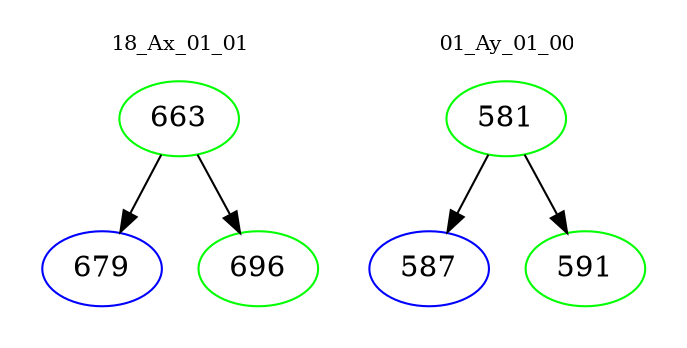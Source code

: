 digraph{
subgraph cluster_0 {
color = white
label = "18_Ax_01_01";
fontsize=10;
T0_663 [label="663", color="green"]
T0_663 -> T0_679 [color="black"]
T0_679 [label="679", color="blue"]
T0_663 -> T0_696 [color="black"]
T0_696 [label="696", color="green"]
}
subgraph cluster_1 {
color = white
label = "01_Ay_01_00";
fontsize=10;
T1_581 [label="581", color="green"]
T1_581 -> T1_587 [color="black"]
T1_587 [label="587", color="blue"]
T1_581 -> T1_591 [color="black"]
T1_591 [label="591", color="green"]
}
}
